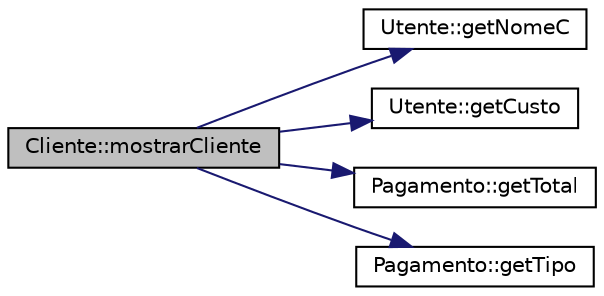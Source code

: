 digraph "Cliente::mostrarCliente"
{
  edge [fontname="Helvetica",fontsize="10",labelfontname="Helvetica",labelfontsize="10"];
  node [fontname="Helvetica",fontsize="10",shape=record];
  rankdir="LR";
  Node18 [label="Cliente::mostrarCliente",height=0.2,width=0.4,color="black", fillcolor="grey75", style="filled", fontcolor="black"];
  Node18 -> Node19 [color="midnightblue",fontsize="10",style="solid",fontname="Helvetica"];
  Node19 [label="Utente::getNomeC",height=0.2,width=0.4,color="black", fillcolor="white", style="filled",URL="$class_utente.html#acf7774c3e1475f740d598209c05dfedd",tooltip="função para obter o nome do utente "];
  Node18 -> Node20 [color="midnightblue",fontsize="10",style="solid",fontname="Helvetica"];
  Node20 [label="Utente::getCusto",height=0.2,width=0.4,color="black", fillcolor="white", style="filled",URL="$class_utente.html#a84d834bca51ce543c6e76234ba270f81",tooltip="função que calcula o valor a pagar pelo utente "];
  Node18 -> Node21 [color="midnightblue",fontsize="10",style="solid",fontname="Helvetica"];
  Node21 [label="Pagamento::getTotal",height=0.2,width=0.4,color="black", fillcolor="white", style="filled",URL="$class_pagamento.html#ade66d8c163ba2bc814c7565490377ba3",tooltip="função para obter valor a pagar "];
  Node18 -> Node22 [color="midnightblue",fontsize="10",style="solid",fontname="Helvetica"];
  Node22 [label="Pagamento::getTipo",height=0.2,width=0.4,color="black", fillcolor="white", style="filled",URL="$class_pagamento.html#a37e269bb02697d8c10cc9a60571c4bea",tooltip="função para obter tipo de pagamento "];
}
